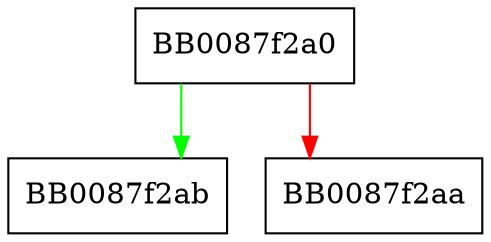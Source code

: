 digraph _IO_vtable_check {
  node [shape="box"];
  graph [splines=ortho];
  BB0087f2a0 -> BB0087f2ab [color="green"];
  BB0087f2a0 -> BB0087f2aa [color="red"];
}